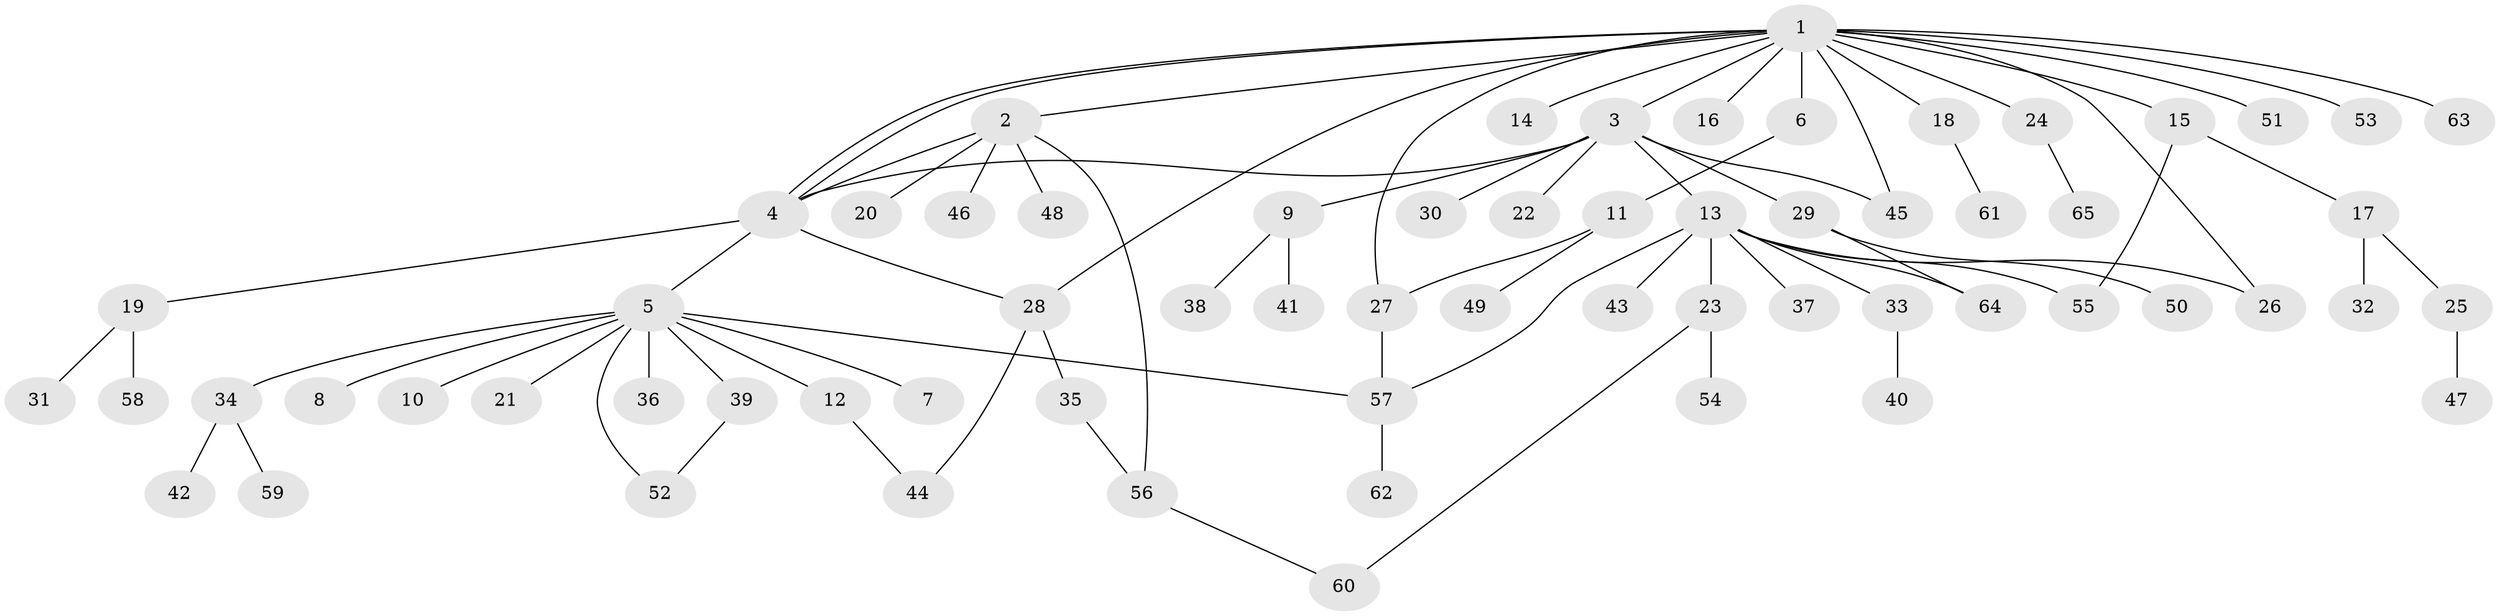// coarse degree distribution, {1: 0.5, 9: 0.021739130434782608, 3: 0.15217391304347827, 7: 0.043478260869565216, 5: 0.021739130434782608, 8: 0.021739130434782608, 2: 0.21739130434782608, 14: 0.021739130434782608}
// Generated by graph-tools (version 1.1) at 2025/36/03/04/25 23:36:53]
// undirected, 65 vertices, 79 edges
graph export_dot {
  node [color=gray90,style=filled];
  1;
  2;
  3;
  4;
  5;
  6;
  7;
  8;
  9;
  10;
  11;
  12;
  13;
  14;
  15;
  16;
  17;
  18;
  19;
  20;
  21;
  22;
  23;
  24;
  25;
  26;
  27;
  28;
  29;
  30;
  31;
  32;
  33;
  34;
  35;
  36;
  37;
  38;
  39;
  40;
  41;
  42;
  43;
  44;
  45;
  46;
  47;
  48;
  49;
  50;
  51;
  52;
  53;
  54;
  55;
  56;
  57;
  58;
  59;
  60;
  61;
  62;
  63;
  64;
  65;
  1 -- 2;
  1 -- 3;
  1 -- 4;
  1 -- 4;
  1 -- 6;
  1 -- 14;
  1 -- 15;
  1 -- 16;
  1 -- 18;
  1 -- 24;
  1 -- 26;
  1 -- 27;
  1 -- 28;
  1 -- 45;
  1 -- 51;
  1 -- 53;
  1 -- 63;
  2 -- 4;
  2 -- 20;
  2 -- 46;
  2 -- 48;
  2 -- 56;
  3 -- 4;
  3 -- 9;
  3 -- 13;
  3 -- 22;
  3 -- 29;
  3 -- 30;
  3 -- 45;
  4 -- 5;
  4 -- 19;
  4 -- 28;
  5 -- 7;
  5 -- 8;
  5 -- 10;
  5 -- 12;
  5 -- 21;
  5 -- 34;
  5 -- 36;
  5 -- 39;
  5 -- 52;
  5 -- 57;
  6 -- 11;
  9 -- 38;
  9 -- 41;
  11 -- 27;
  11 -- 49;
  12 -- 44;
  13 -- 23;
  13 -- 26;
  13 -- 33;
  13 -- 37;
  13 -- 43;
  13 -- 55;
  13 -- 57;
  13 -- 64;
  15 -- 17;
  15 -- 55;
  17 -- 25;
  17 -- 32;
  18 -- 61;
  19 -- 31;
  19 -- 58;
  23 -- 54;
  23 -- 60;
  24 -- 65;
  25 -- 47;
  27 -- 57;
  28 -- 35;
  28 -- 44;
  29 -- 50;
  29 -- 64;
  33 -- 40;
  34 -- 42;
  34 -- 59;
  35 -- 56;
  39 -- 52;
  56 -- 60;
  57 -- 62;
}
